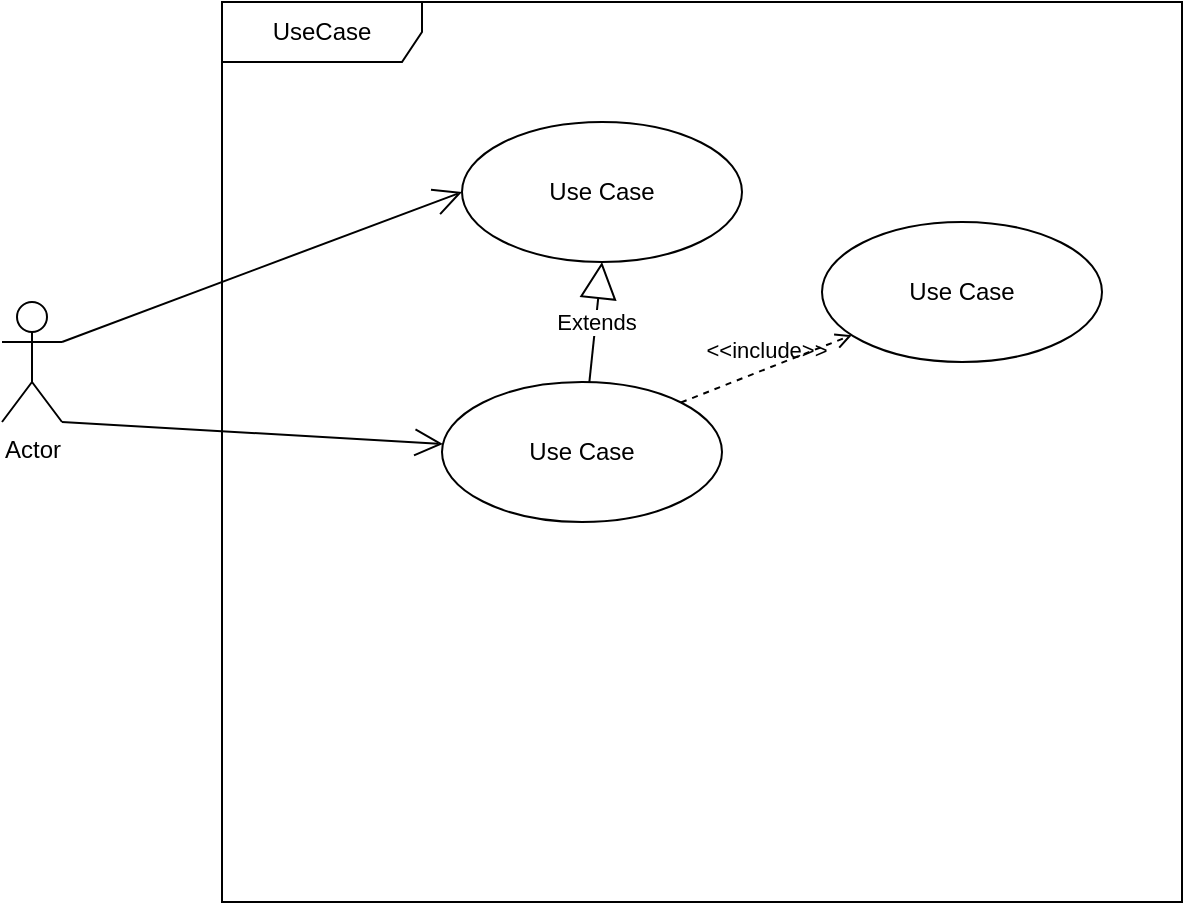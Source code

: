 <mxfile version="10.5.2" type="github"><diagram id="Qg-ZoCM74MvuijuU27lO" name="Page-1"><mxGraphModel dx="1074" dy="585" grid="1" gridSize="10" guides="1" tooltips="1" connect="1" arrows="1" fold="1" page="1" pageScale="1" pageWidth="827" pageHeight="1169" math="0" shadow="0"><root><mxCell id="0"/><mxCell id="1" parent="0"/><mxCell id="9XvNz_WsREaTN5iQBb8I-1" value="UseCase" style="shape=umlFrame;whiteSpace=wrap;html=1;width=100;height=30;" vertex="1" parent="1"><mxGeometry x="170" y="90" width="480" height="450" as="geometry"/></mxCell><mxCell id="9XvNz_WsREaTN5iQBb8I-2" value="Actor" style="shape=umlActor;verticalLabelPosition=bottom;labelBackgroundColor=#ffffff;verticalAlign=top;html=1;outlineConnect=0;" vertex="1" parent="1"><mxGeometry x="60" y="240" width="30" height="60" as="geometry"/></mxCell><mxCell id="9XvNz_WsREaTN5iQBb8I-3" value="Use Case" style="ellipse;whiteSpace=wrap;html=1;" vertex="1" parent="1"><mxGeometry x="290" y="150" width="140" height="70" as="geometry"/></mxCell><mxCell id="9XvNz_WsREaTN5iQBb8I-4" value="Use Case" style="ellipse;whiteSpace=wrap;html=1;" vertex="1" parent="1"><mxGeometry x="280" y="280" width="140" height="70" as="geometry"/></mxCell><mxCell id="9XvNz_WsREaTN5iQBb8I-5" value="" style="endArrow=open;endFill=1;endSize=12;html=1;entryX=0;entryY=0.5;entryDx=0;entryDy=0;exitX=1;exitY=0.333;exitDx=0;exitDy=0;exitPerimeter=0;" edge="1" parent="1" source="9XvNz_WsREaTN5iQBb8I-2" target="9XvNz_WsREaTN5iQBb8I-3"><mxGeometry width="160" relative="1" as="geometry"><mxPoint x="60" y="560" as="sourcePoint"/><mxPoint x="220" y="560" as="targetPoint"/></mxGeometry></mxCell><mxCell id="9XvNz_WsREaTN5iQBb8I-6" value="" style="endArrow=open;endFill=1;endSize=12;html=1;exitX=1;exitY=1;exitDx=0;exitDy=0;exitPerimeter=0;" edge="1" parent="1" source="9XvNz_WsREaTN5iQBb8I-2" target="9XvNz_WsREaTN5iQBb8I-4"><mxGeometry width="160" relative="1" as="geometry"><mxPoint x="110" y="360" as="sourcePoint"/><mxPoint x="270" y="360" as="targetPoint"/></mxGeometry></mxCell><mxCell id="9XvNz_WsREaTN5iQBb8I-8" value="Extends" style="endArrow=block;endSize=16;endFill=0;html=1;entryX=0.5;entryY=1;entryDx=0;entryDy=0;" edge="1" parent="1" source="9XvNz_WsREaTN5iQBb8I-4" target="9XvNz_WsREaTN5iQBb8I-3"><mxGeometry width="160" relative="1" as="geometry"><mxPoint x="60" y="560" as="sourcePoint"/><mxPoint x="220" y="560" as="targetPoint"/></mxGeometry></mxCell><mxCell id="9XvNz_WsREaTN5iQBb8I-9" value="Use Case" style="ellipse;whiteSpace=wrap;html=1;" vertex="1" parent="1"><mxGeometry x="470" y="200" width="140" height="70" as="geometry"/></mxCell><mxCell id="9XvNz_WsREaTN5iQBb8I-11" value="&amp;lt;&amp;lt;include&amp;gt;&amp;gt;" style="edgeStyle=none;html=1;endArrow=open;verticalAlign=bottom;dashed=1;labelBackgroundColor=none;exitX=1;exitY=0;exitDx=0;exitDy=0;" edge="1" parent="1" source="9XvNz_WsREaTN5iQBb8I-4" target="9XvNz_WsREaTN5iQBb8I-9"><mxGeometry width="160" relative="1" as="geometry"><mxPoint x="10" y="410" as="sourcePoint"/><mxPoint x="170" y="410" as="targetPoint"/></mxGeometry></mxCell></root></mxGraphModel></diagram></mxfile>